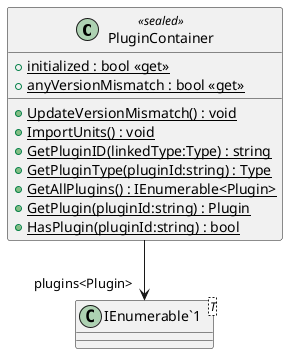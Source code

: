 @startuml
class PluginContainer <<sealed>> {
    + {static} initialized : bool <<get>>
    + {static} UpdateVersionMismatch() : void
    + {static} ImportUnits() : void
    + {static} GetPluginID(linkedType:Type) : string
    + {static} GetPluginType(pluginId:string) : Type
    + {static} GetAllPlugins() : IEnumerable<Plugin>
    + {static} GetPlugin(pluginId:string) : Plugin
    + {static} HasPlugin(pluginId:string) : bool
    + {static} anyVersionMismatch : bool <<get>>
}
class "IEnumerable`1"<T> {
}
PluginContainer --> "plugins<Plugin>" "IEnumerable`1"
@enduml
